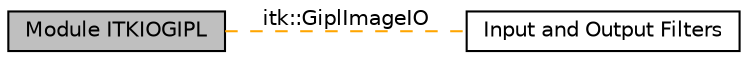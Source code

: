 digraph "Module ITKIOGIPL"
{
  edge [fontname="Helvetica",fontsize="10",labelfontname="Helvetica",labelfontsize="10"];
  node [fontname="Helvetica",fontsize="10",shape=box];
  rankdir=LR;
  Node2 [label="Input and Output Filters",height=0.2,width=0.4,color="black", fillcolor="white", style="filled",URL="$group__IOFilters.html",tooltip=" "];
  Node1 [label="Module ITKIOGIPL",height=0.2,width=0.4,color="black", fillcolor="grey75", style="filled", fontcolor="black",tooltip=" "];
  Node1->Node2 [shape=plaintext, label="itk::GiplImageIO", color="orange", dir="none", style="dashed"];
}
